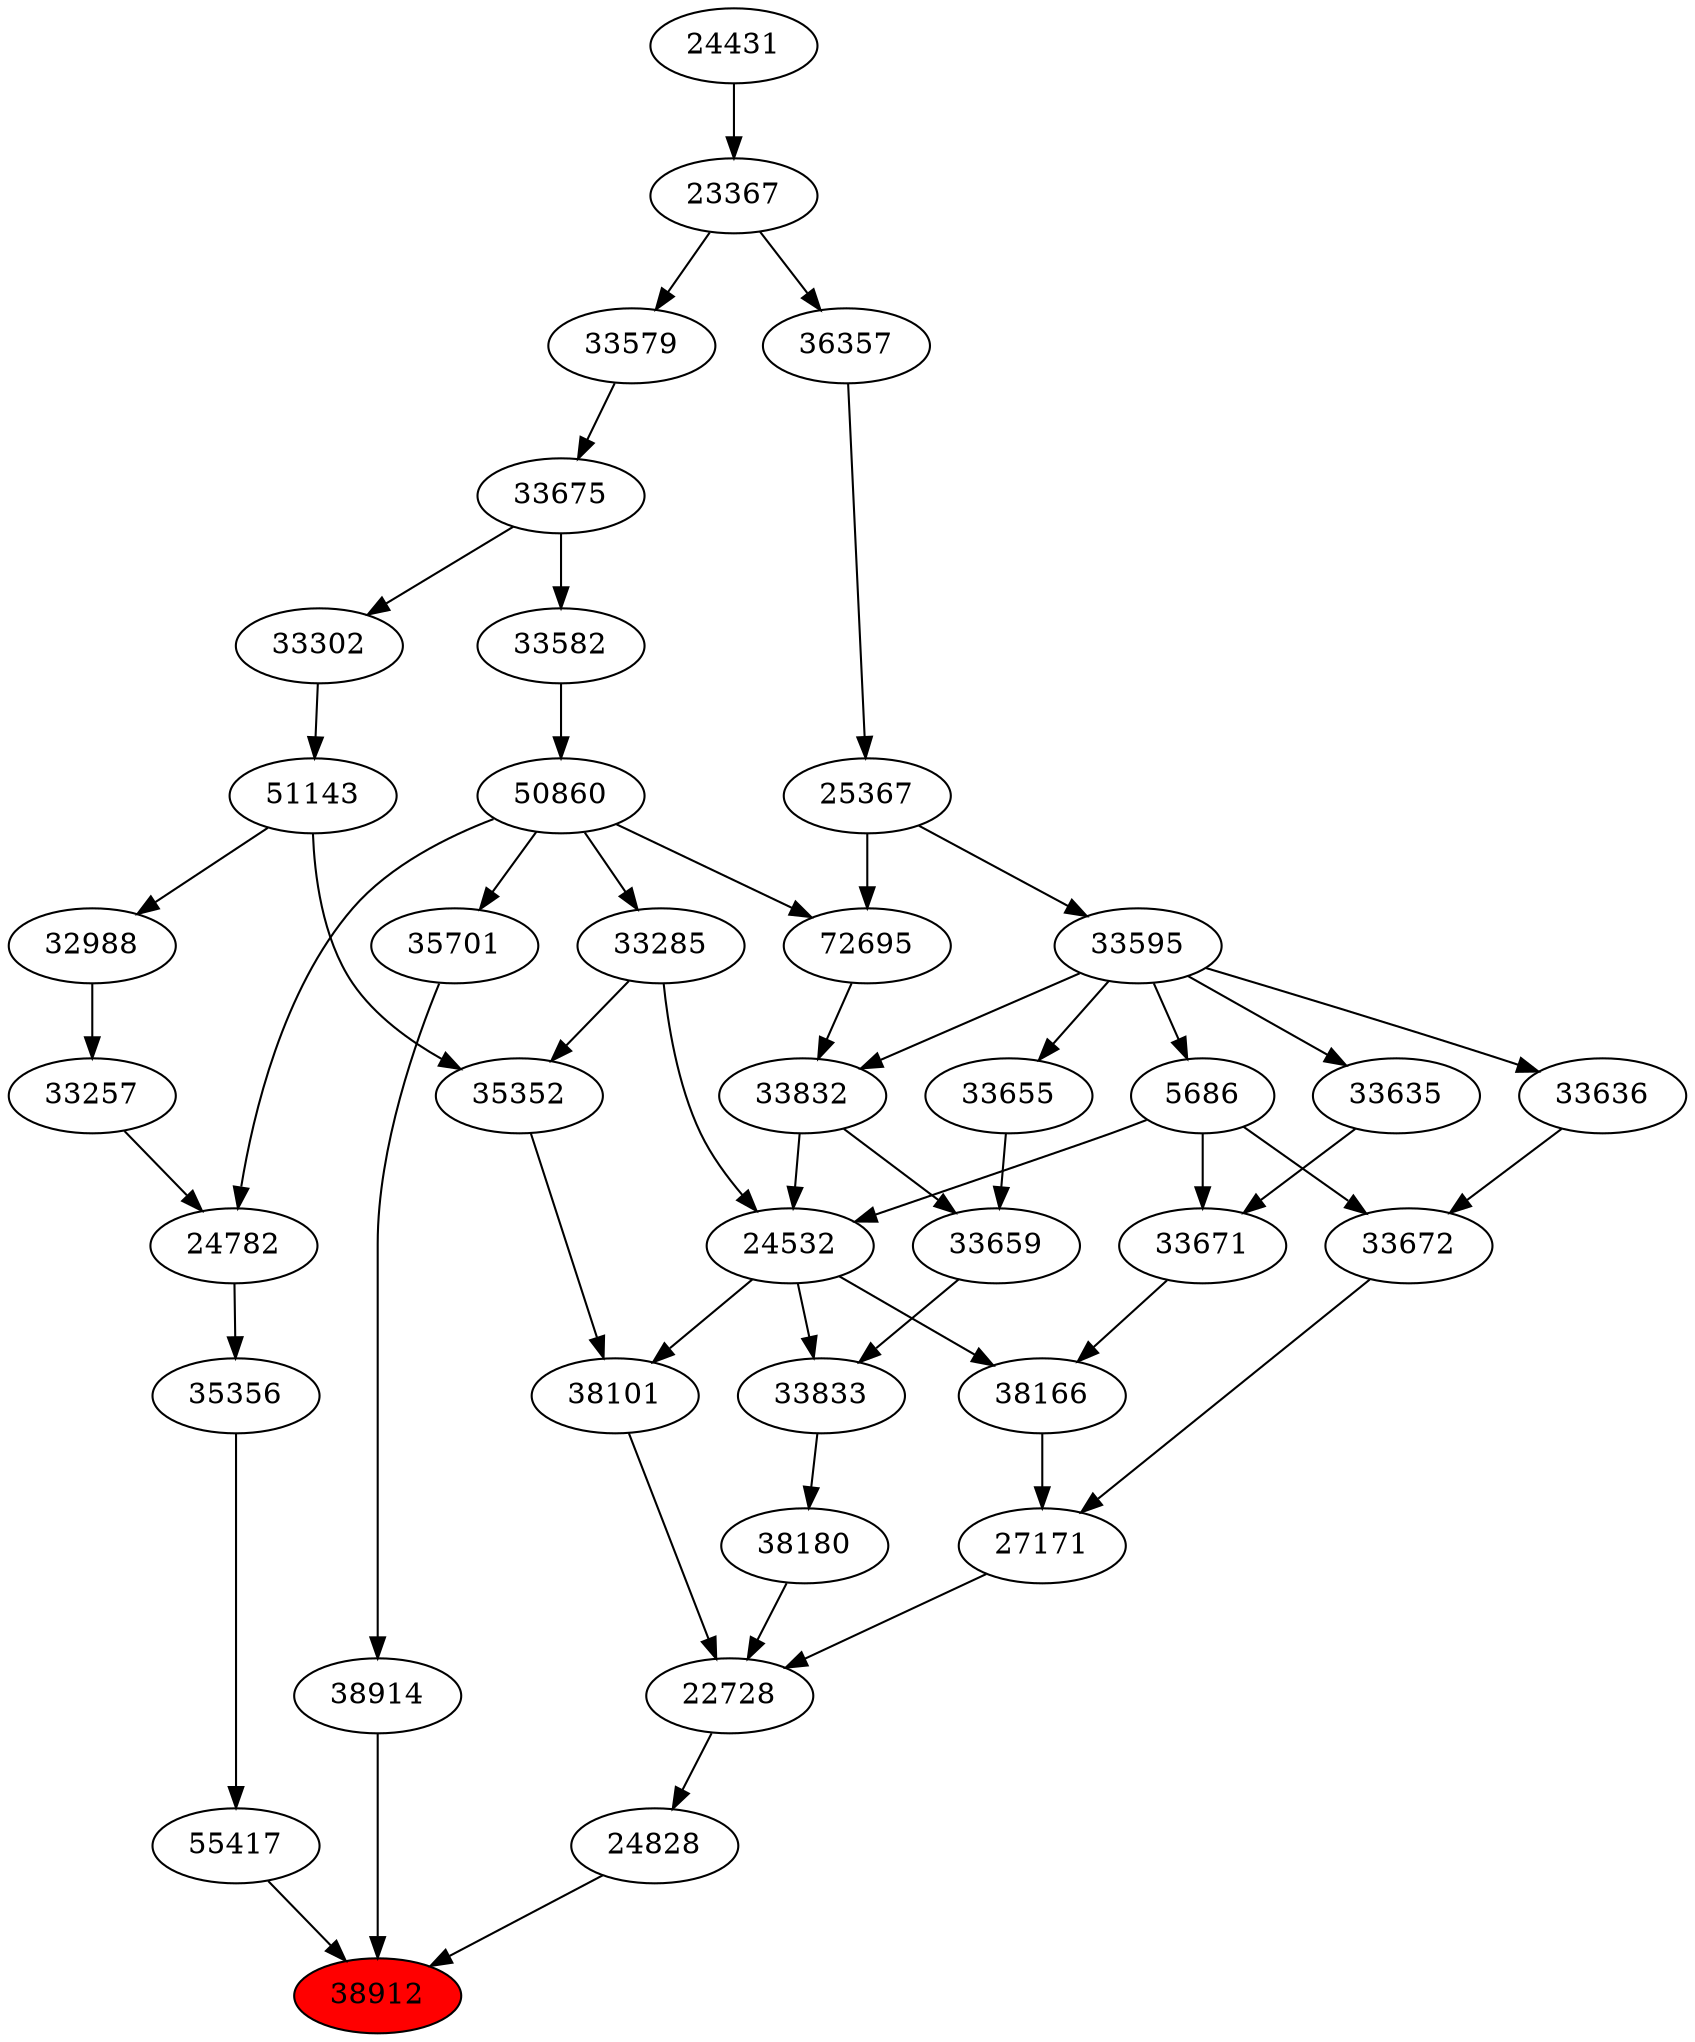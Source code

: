 strict digraph{ 
38912 [label="38912" fillcolor=red style=filled]
38914 -> 38912
24828 -> 38912
55417 -> 38912
38914 [label="38914"]
35701 -> 38914
24828 [label="24828"]
22728 -> 24828
55417 [label="55417"]
35356 -> 55417
35701 [label="35701"]
50860 -> 35701
22728 [label="22728"]
27171 -> 22728
38101 -> 22728
38180 -> 22728
35356 [label="35356"]
24782 -> 35356
50860 [label="50860"]
33582 -> 50860
27171 [label="27171"]
33672 -> 27171
38166 -> 27171
38101 [label="38101"]
24532 -> 38101
35352 -> 38101
38180 [label="38180"]
33833 -> 38180
24782 [label="24782"]
33257 -> 24782
50860 -> 24782
33582 [label="33582"]
33675 -> 33582
33672 [label="33672"]
33636 -> 33672
5686 -> 33672
38166 [label="38166"]
24532 -> 38166
33671 -> 38166
24532 [label="24532"]
33285 -> 24532
5686 -> 24532
33832 -> 24532
35352 [label="35352"]
33285 -> 35352
51143 -> 35352
33833 [label="33833"]
33659 -> 33833
24532 -> 33833
33257 [label="33257"]
32988 -> 33257
33675 [label="33675"]
33579 -> 33675
33636 [label="33636"]
33595 -> 33636
5686 [label="5686"]
33595 -> 5686
33671 [label="33671"]
5686 -> 33671
33635 -> 33671
33285 [label="33285"]
50860 -> 33285
33832 [label="33832"]
72695 -> 33832
33595 -> 33832
51143 [label="51143"]
33302 -> 51143
33659 [label="33659"]
33655 -> 33659
33832 -> 33659
32988 [label="32988"]
51143 -> 32988
33579 [label="33579"]
23367 -> 33579
33595 [label="33595"]
25367 -> 33595
33635 [label="33635"]
33595 -> 33635
72695 [label="72695"]
50860 -> 72695
25367 -> 72695
33302 [label="33302"]
33675 -> 33302
33655 [label="33655"]
33595 -> 33655
23367 [label="23367"]
24431 -> 23367
25367 [label="25367"]
36357 -> 25367
24431 [label="24431"]
36357 [label="36357"]
23367 -> 36357
}
